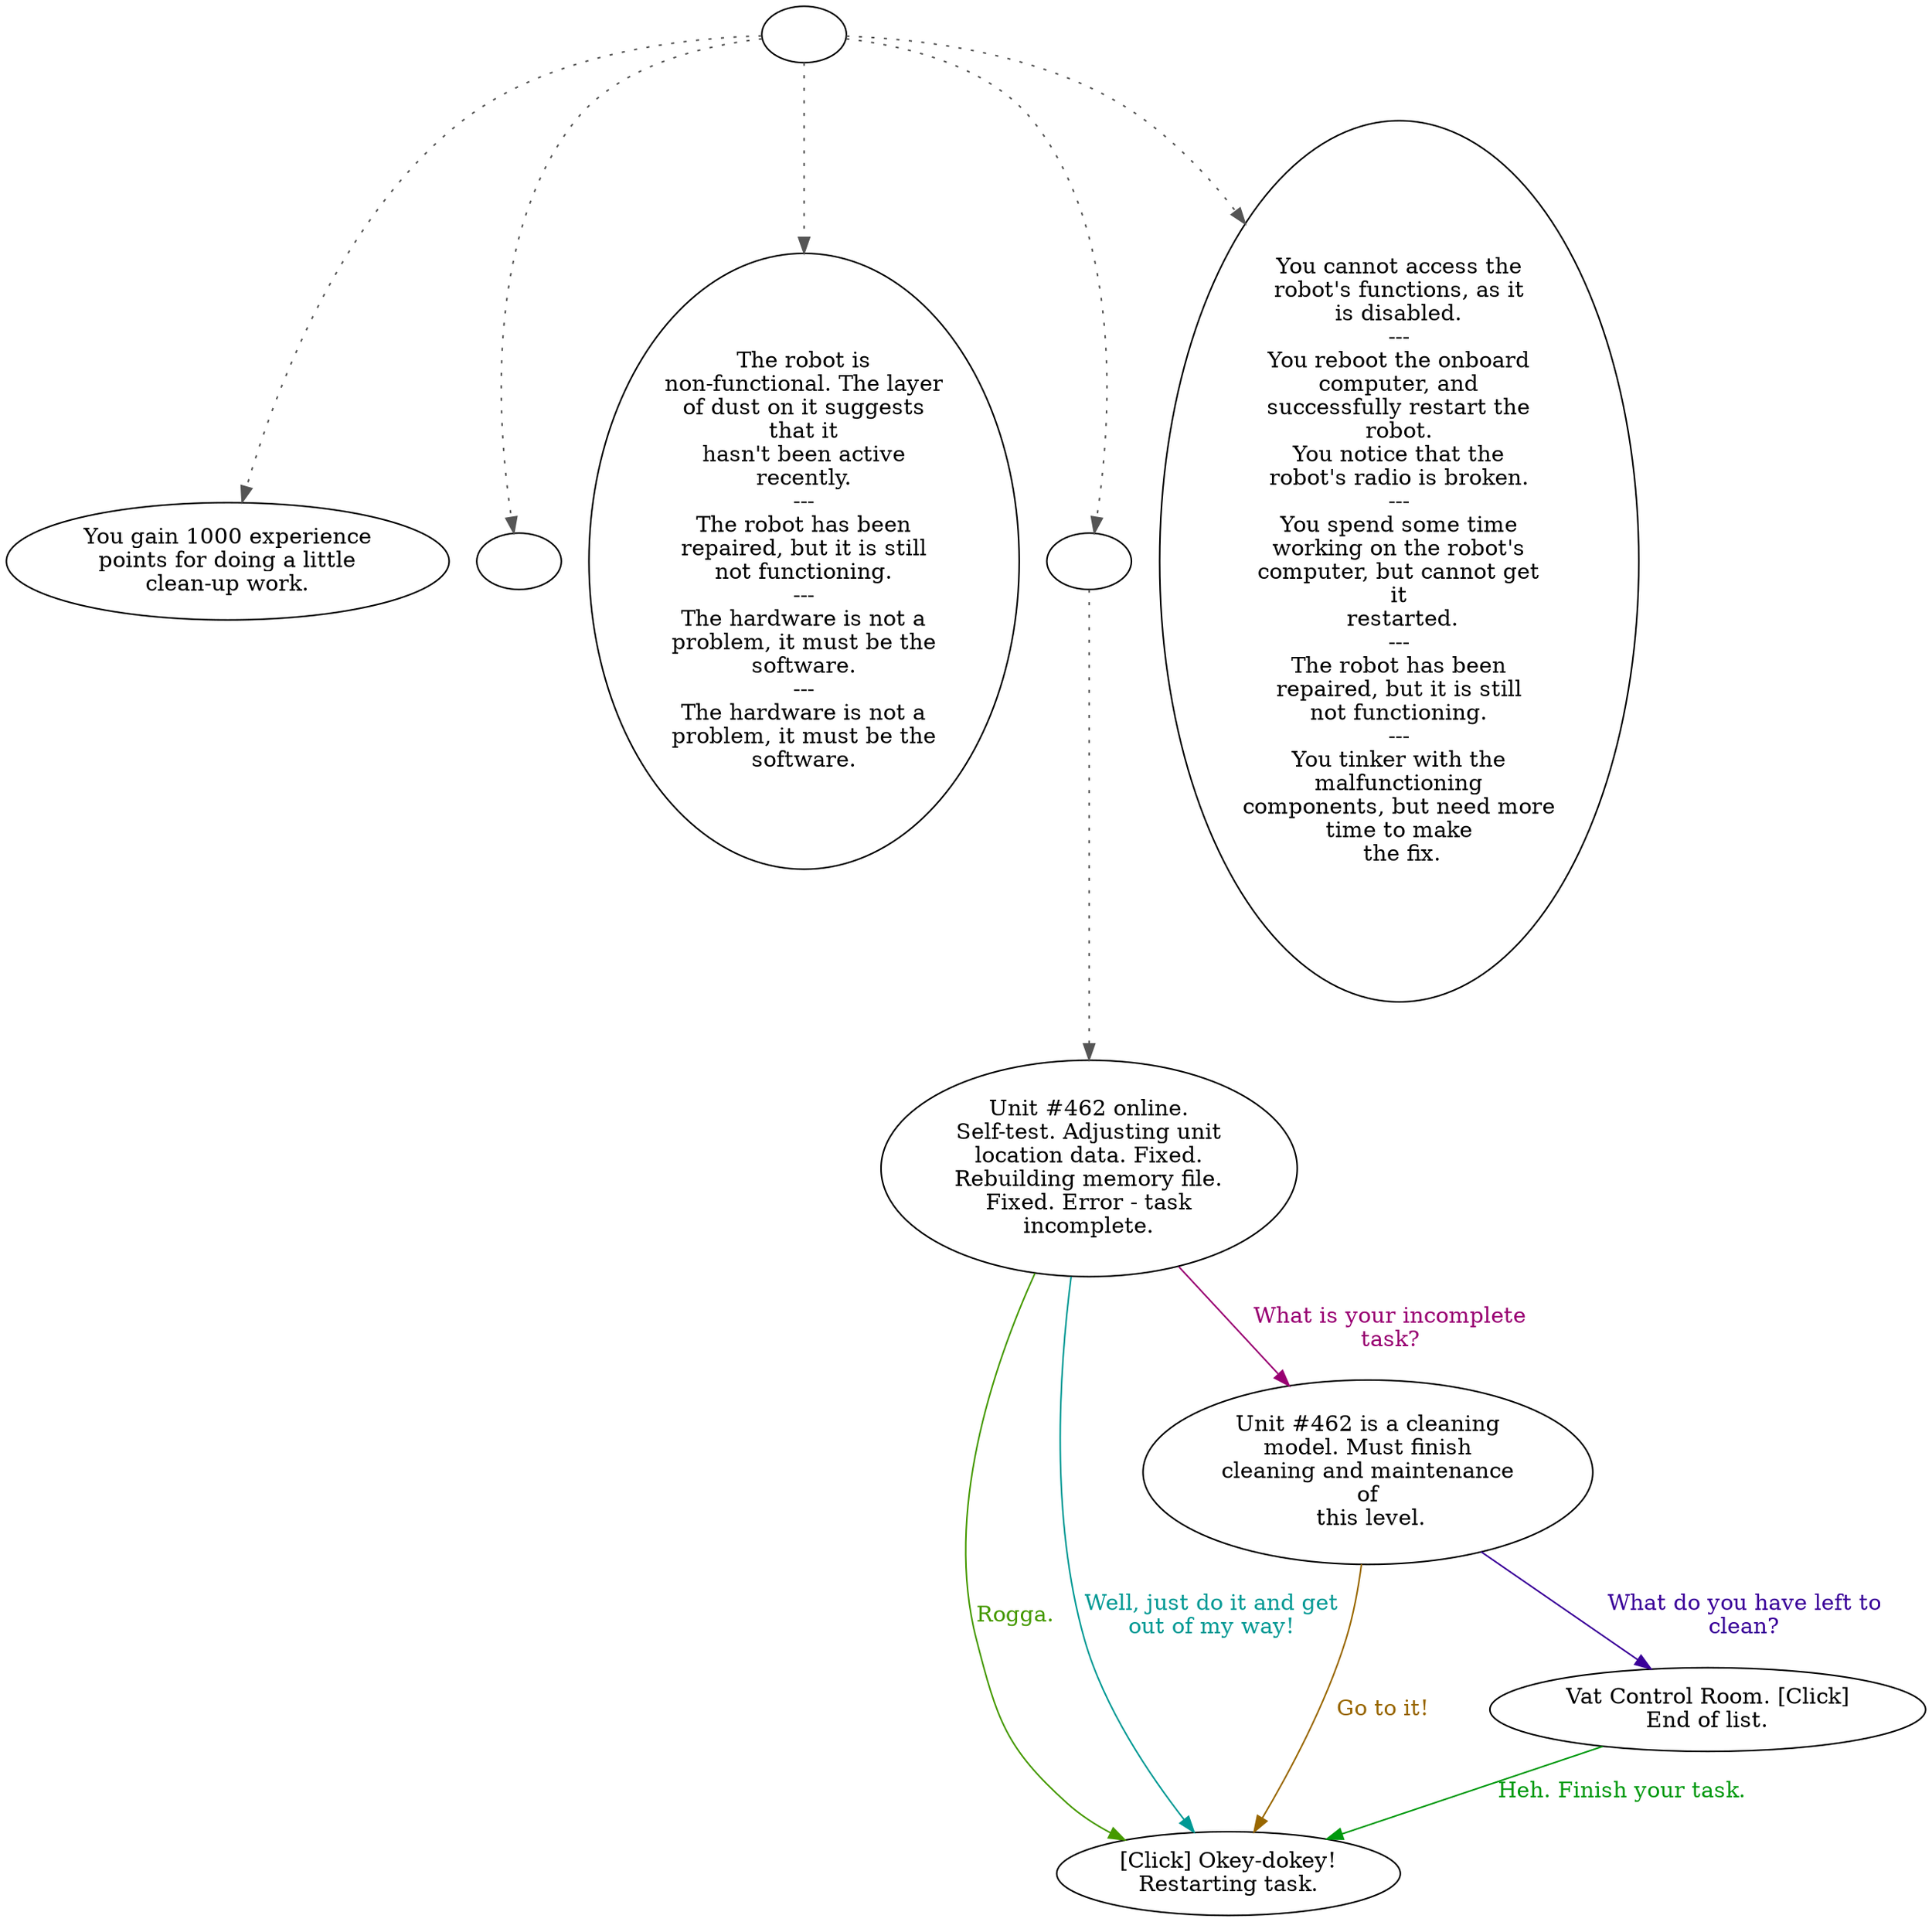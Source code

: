 digraph MRHANDYC {
  "start" [style=filled       fillcolor="#FFFFFF"       color="#000000"]
  "start" -> "critter_p_proc" [style=dotted color="#555555"]
  "start" -> "combat_p_proc" [style=dotted color="#555555"]
  "start" -> "description_p_proc" [style=dotted color="#555555"]
  "start" -> "talk_p_proc" [style=dotted color="#555555"]
  "start" -> "use_skill_on_p_proc" [style=dotted color="#555555"]
  "start" [label=""]
  "combat_p_proc" [style=filled       fillcolor="#FFFFFF"       color="#000000"]
  "combat_p_proc" [label=""]
  "critter_p_proc" [style=filled       fillcolor="#FFFFFF"       color="#000000"]
  "critter_p_proc" [label="You gain 1000 experience\npoints for doing a little\nclean-up work."]
  "description_p_proc" [style=filled       fillcolor="#FFFFFF"       color="#000000"]
  "description_p_proc" [label="The robot is\nnon-functional. The layer\nof dust on it suggests\nthat it\nhasn't been active\nrecently.\n---\nThe robot has been\nrepaired, but it is still\nnot functioning.\n---\nThe hardware is not a\nproblem, it must be the\nsoftware.\n---\nThe hardware is not a\nproblem, it must be the\nsoftware."]
  "talk_p_proc" [style=filled       fillcolor="#FFFFFF"       color="#000000"]
  "talk_p_proc" -> "MrHandyC00" [style=dotted color="#555555"]
  "talk_p_proc" [label=""]
  "use_skill_on_p_proc" [style=filled       fillcolor="#FFFFFF"       color="#000000"]
  "use_skill_on_p_proc" [label="You cannot access the\nrobot's functions, as it\nis disabled.\n---\nYou reboot the onboard\ncomputer, and\nsuccessfully restart the\nrobot.\nYou notice that the\nrobot's radio is broken.\n---\nYou spend some time\nworking on the robot's\ncomputer, but cannot get\nit\n restarted.\n---\nThe robot has been\nrepaired, but it is still\nnot functioning.\n---\nYou tinker with the\nmalfunctioning\ncomponents, but need more\ntime to make\n the fix."]
  "MrHandyC00" [style=filled       fillcolor="#FFFFFF"       color="#000000"]
  "MrHandyC00" [label="Unit #462 online.\nSelf-test. Adjusting unit\nlocation data. Fixed.\nRebuilding memory file.\nFixed. Error - task\nincomplete."]
  "MrHandyC00" -> "MrHandyC01" [label="Rogga." color="#459900" fontcolor="#459900"]
  "MrHandyC00" -> "MrHandyC02" [label="What is your incomplete\ntask?" color="#990072" fontcolor="#990072"]
  "MrHandyC00" -> "MrHandyC01" [label="Well, just do it and get\nout of my way!" color="#009994" fontcolor="#009994"]
  "MrHandyC01" [style=filled       fillcolor="#FFFFFF"       color="#000000"]
  "MrHandyC01" [label="[Click] Okey-dokey!\nRestarting task."]
  "MrHandyC02" [style=filled       fillcolor="#FFFFFF"       color="#000000"]
  "MrHandyC02" [label="Unit #462 is a cleaning\nmodel. Must finish\ncleaning and maintenance\nof\n this level."]
  "MrHandyC02" -> "MrHandyC01" [label="Go to it!" color="#996700" fontcolor="#996700"]
  "MrHandyC02" -> "MrHandyC03" [label="What do you have left to\nclean?" color="#3A0099" fontcolor="#3A0099"]
  "MrHandyC03" [style=filled       fillcolor="#FFFFFF"       color="#000000"]
  "MrHandyC03" [label="Vat Control Room. [Click]\nEnd of list."]
  "MrHandyC03" -> "MrHandyC01" [label="Heh. Finish your task." color="#00990E" fontcolor="#00990E"]
}